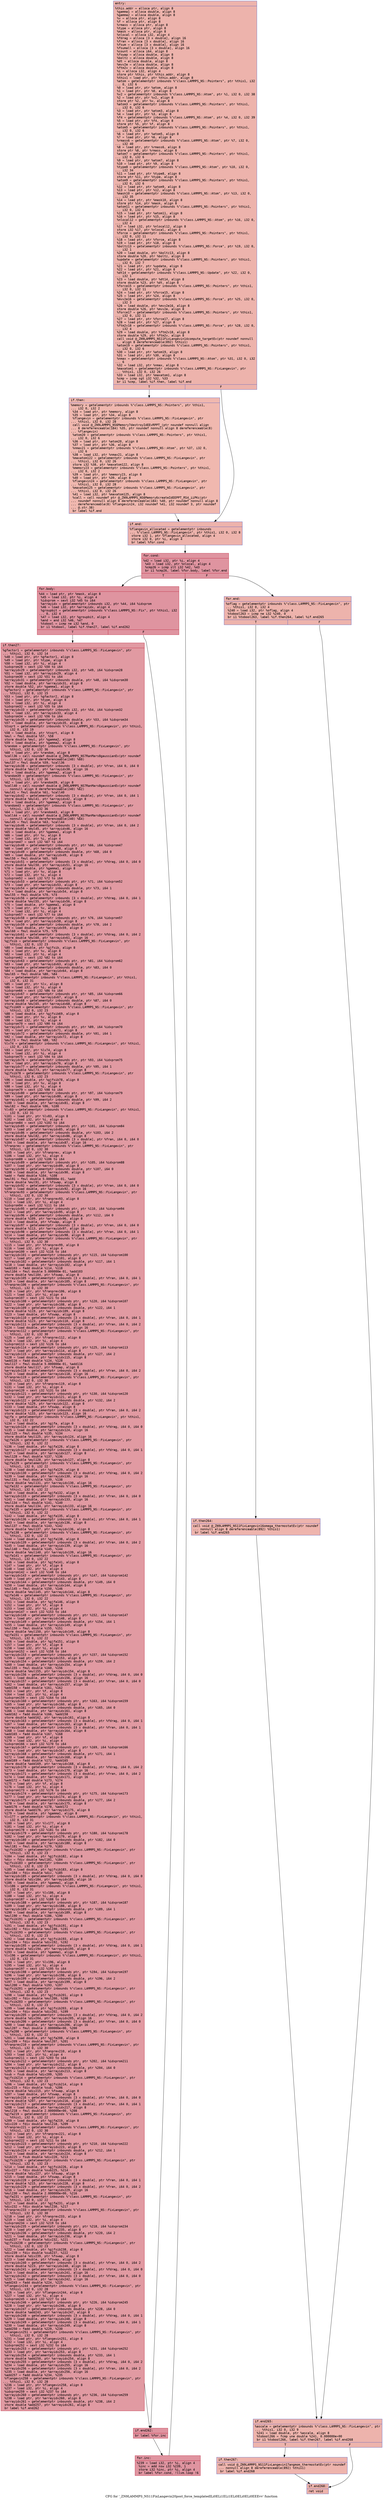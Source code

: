 digraph "CFG for '_ZN9LAMMPS_NS11FixLangevin20post_force_templatedILi0ELi1ELi1ELi0ELi0ELi0EEEvv' function" {
	label="CFG for '_ZN9LAMMPS_NS11FixLangevin20post_force_templatedILi0ELi1ELi1ELi0ELi0ELi0EEEvv' function";

	Node0x55e6b2100680 [shape=record,color="#3d50c3ff", style=filled, fillcolor="#d6524470" fontname="Courier",label="{entry:\l|  %this.addr = alloca ptr, align 8\l  %gamma1 = alloca double, align 8\l  %gamma2 = alloca double, align 8\l  %v = alloca ptr, align 8\l  %f = alloca ptr, align 8\l  %rmass = alloca ptr, align 8\l  %type = alloca ptr, align 8\l  %mask = alloca ptr, align 8\l  %nlocal = alloca i32, align 4\l  %fdrag = alloca [3 x double], align 16\l  %fran = alloca [3 x double], align 16\l  %fsum = alloca [3 x double], align 16\l  %fsumall = alloca [3 x double], align 16\l  %count = alloca i64, align 8\l  %fswap = alloca double, align 8\l  %boltz = alloca double, align 8\l  %dt = alloca double, align 8\l  %mvv2e = alloca double, align 8\l  %ftm2v = alloca double, align 8\l  %i = alloca i32, align 4\l  store ptr %this, ptr %this.addr, align 8\l  %this1 = load ptr, ptr %this.addr, align 8\l  %atom = getelementptr inbounds %\"class.LAMMPS_NS::Pointers\", ptr %this1, i32\l... 0, i32 6\l  %0 = load ptr, ptr %atom, align 8\l  %1 = load ptr, ptr %0, align 8\l  %v2 = getelementptr inbounds %\"class.LAMMPS_NS::Atom\", ptr %1, i32 0, i32 38\l  %2 = load ptr, ptr %v2, align 8\l  store ptr %2, ptr %v, align 8\l  %atom3 = getelementptr inbounds %\"class.LAMMPS_NS::Pointers\", ptr %this1,\l... i32 0, i32 6\l  %3 = load ptr, ptr %atom3, align 8\l  %4 = load ptr, ptr %3, align 8\l  %f4 = getelementptr inbounds %\"class.LAMMPS_NS::Atom\", ptr %4, i32 0, i32 39\l  %5 = load ptr, ptr %f4, align 8\l  store ptr %5, ptr %f, align 8\l  %atom5 = getelementptr inbounds %\"class.LAMMPS_NS::Pointers\", ptr %this1,\l... i32 0, i32 6\l  %6 = load ptr, ptr %atom5, align 8\l  %7 = load ptr, ptr %6, align 8\l  %rmass6 = getelementptr inbounds %\"class.LAMMPS_NS::Atom\", ptr %7, i32 0,\l... i32 40\l  %8 = load ptr, ptr %rmass6, align 8\l  store ptr %8, ptr %rmass, align 8\l  %atom7 = getelementptr inbounds %\"class.LAMMPS_NS::Pointers\", ptr %this1,\l... i32 0, i32 6\l  %9 = load ptr, ptr %atom7, align 8\l  %10 = load ptr, ptr %9, align 8\l  %type8 = getelementptr inbounds %\"class.LAMMPS_NS::Atom\", ptr %10, i32 0,\l... i32 34\l  %11 = load ptr, ptr %type8, align 8\l  store ptr %11, ptr %type, align 8\l  %atom9 = getelementptr inbounds %\"class.LAMMPS_NS::Pointers\", ptr %this1,\l... i32 0, i32 6\l  %12 = load ptr, ptr %atom9, align 8\l  %13 = load ptr, ptr %12, align 8\l  %mask10 = getelementptr inbounds %\"class.LAMMPS_NS::Atom\", ptr %13, i32 0,\l... i32 35\l  %14 = load ptr, ptr %mask10, align 8\l  store ptr %14, ptr %mask, align 8\l  %atom11 = getelementptr inbounds %\"class.LAMMPS_NS::Pointers\", ptr %this1,\l... i32 0, i32 6\l  %15 = load ptr, ptr %atom11, align 8\l  %16 = load ptr, ptr %15, align 8\l  %nlocal12 = getelementptr inbounds %\"class.LAMMPS_NS::Atom\", ptr %16, i32 0,\l... i32 4\l  %17 = load i32, ptr %nlocal12, align 8\l  store i32 %17, ptr %nlocal, align 4\l  %force = getelementptr inbounds %\"class.LAMMPS_NS::Pointers\", ptr %this1,\l... i32 0, i32 11\l  %18 = load ptr, ptr %force, align 8\l  %19 = load ptr, ptr %18, align 8\l  %boltz13 = getelementptr inbounds %\"class.LAMMPS_NS::Force\", ptr %19, i32 0,\l... i32 1\l  %20 = load double, ptr %boltz13, align 8\l  store double %20, ptr %boltz, align 8\l  %update = getelementptr inbounds %\"class.LAMMPS_NS::Pointers\", ptr %this1,\l... i32 0, i32 7\l  %21 = load ptr, ptr %update, align 8\l  %22 = load ptr, ptr %21, align 8\l  %dt14 = getelementptr inbounds %\"class.LAMMPS_NS::Update\", ptr %22, i32 0,\l... i32 1\l  %23 = load double, ptr %dt14, align 8\l  store double %23, ptr %dt, align 8\l  %force15 = getelementptr inbounds %\"class.LAMMPS_NS::Pointers\", ptr %this1,\l... i32 0, i32 11\l  %24 = load ptr, ptr %force15, align 8\l  %25 = load ptr, ptr %24, align 8\l  %mvv2e16 = getelementptr inbounds %\"class.LAMMPS_NS::Force\", ptr %25, i32 0,\l... i32 3\l  %26 = load double, ptr %mvv2e16, align 8\l  store double %26, ptr %mvv2e, align 8\l  %force17 = getelementptr inbounds %\"class.LAMMPS_NS::Pointers\", ptr %this1,\l... i32 0, i32 11\l  %27 = load ptr, ptr %force17, align 8\l  %28 = load ptr, ptr %27, align 8\l  %ftm2v18 = getelementptr inbounds %\"class.LAMMPS_NS::Force\", ptr %28, i32 0,\l... i32 4\l  %29 = load double, ptr %ftm2v18, align 8\l  store double %29, ptr %ftm2v, align 8\l  call void @_ZN9LAMMPS_NS11FixLangevin14compute_targetEv(ptr noundef nonnull\l... align 8 dereferenceable(892) %this1)\l  %atom19 = getelementptr inbounds %\"class.LAMMPS_NS::Pointers\", ptr %this1,\l... i32 0, i32 6\l  %30 = load ptr, ptr %atom19, align 8\l  %31 = load ptr, ptr %30, align 8\l  %nmax = getelementptr inbounds %\"class.LAMMPS_NS::Atom\", ptr %31, i32 0, i32\l... 6\l  %32 = load i32, ptr %nmax, align 8\l  %maxatom1 = getelementptr inbounds %\"class.LAMMPS_NS::FixLangevin\", ptr\l... %this1, i32 0, i32 26\l  %33 = load i32, ptr %maxatom1, align 8\l  %cmp = icmp sgt i32 %32, %33\l  br i1 %cmp, label %if.then, label %if.end\l|{<s0>T|<s1>F}}"];
	Node0x55e6b2100680:s0 -> Node0x55e6b2112b00[tooltip="entry -> if.then\nProbability 50.00%" ];
	Node0x55e6b2100680:s1 -> Node0x55e6b2112b70[tooltip="entry -> if.end\nProbability 50.00%" ];
	Node0x55e6b2112b00 [shape=record,color="#3d50c3ff", style=filled, fillcolor="#dc5d4a70" fontname="Courier",label="{if.then:\l|  %memory = getelementptr inbounds %\"class.LAMMPS_NS::Pointers\", ptr %this1,\l... i32 0, i32 2\l  %34 = load ptr, ptr %memory, align 8\l  %35 = load ptr, ptr %34, align 8\l  %flangevin = getelementptr inbounds %\"class.LAMMPS_NS::FixLangevin\", ptr\l... %this1, i32 0, i32 28\l  call void @_ZN9LAMMPS_NS6Memory7destroyIdEEvRPPT_(ptr noundef nonnull align\l... 8 dereferenceable(184) %35, ptr noundef nonnull align 8 dereferenceable(8)\l... %flangevin)\l  %atom20 = getelementptr inbounds %\"class.LAMMPS_NS::Pointers\", ptr %this1,\l... i32 0, i32 6\l  %36 = load ptr, ptr %atom20, align 8\l  %37 = load ptr, ptr %36, align 8\l  %nmax21 = getelementptr inbounds %\"class.LAMMPS_NS::Atom\", ptr %37, i32 0,\l... i32 6\l  %38 = load i32, ptr %nmax21, align 8\l  %maxatom122 = getelementptr inbounds %\"class.LAMMPS_NS::FixLangevin\", ptr\l... %this1, i32 0, i32 26\l  store i32 %38, ptr %maxatom122, align 8\l  %memory23 = getelementptr inbounds %\"class.LAMMPS_NS::Pointers\", ptr %this1,\l... i32 0, i32 2\l  %39 = load ptr, ptr %memory23, align 8\l  %40 = load ptr, ptr %39, align 8\l  %flangevin24 = getelementptr inbounds %\"class.LAMMPS_NS::FixLangevin\", ptr\l... %this1, i32 0, i32 28\l  %maxatom125 = getelementptr inbounds %\"class.LAMMPS_NS::FixLangevin\", ptr\l... %this1, i32 0, i32 26\l  %41 = load i32, ptr %maxatom125, align 8\l  %call = call noundef ptr @_ZN9LAMMPS_NS6Memory6createIdEEPPT_RS4_iiPKc(ptr\l... noundef nonnull align 8 dereferenceable(184) %40, ptr noundef nonnull align 8\l... dereferenceable(8) %flangevin24, i32 noundef %41, i32 noundef 3, ptr noundef\l... @.str.38)\l  br label %if.end\l}"];
	Node0x55e6b2112b00 -> Node0x55e6b2112b70[tooltip="if.then -> if.end\nProbability 100.00%" ];
	Node0x55e6b2112b70 [shape=record,color="#3d50c3ff", style=filled, fillcolor="#d6524470" fontname="Courier",label="{if.end:\l|  %flangevin_allocated = getelementptr inbounds\l... %\"class.LAMMPS_NS::FixLangevin\", ptr %this1, i32 0, i32 8\l  store i32 1, ptr %flangevin_allocated, align 4\l  store i32 0, ptr %i, align 4\l  br label %for.cond\l}"];
	Node0x55e6b2112b70 -> Node0x55e6b2114170[tooltip="if.end -> for.cond\nProbability 100.00%" ];
	Node0x55e6b2114170 [shape=record,color="#b70d28ff", style=filled, fillcolor="#b70d2870" fontname="Courier",label="{for.cond:\l|  %42 = load i32, ptr %i, align 4\l  %43 = load i32, ptr %nlocal, align 4\l  %cmp26 = icmp slt i32 %42, %43\l  br i1 %cmp26, label %for.body, label %for.end\l|{<s0>T|<s1>F}}"];
	Node0x55e6b2114170:s0 -> Node0x55e6b21143c0[tooltip="for.cond -> for.body\nProbability 96.88%" ];
	Node0x55e6b2114170:s1 -> Node0x55e6b2114410[tooltip="for.cond -> for.end\nProbability 3.12%" ];
	Node0x55e6b21143c0 [shape=record,color="#b70d28ff", style=filled, fillcolor="#b70d2870" fontname="Courier",label="{for.body:\l|  %44 = load ptr, ptr %mask, align 8\l  %45 = load i32, ptr %i, align 4\l  %idxprom = sext i32 %45 to i64\l  %arrayidx = getelementptr inbounds i32, ptr %44, i64 %idxprom\l  %46 = load i32, ptr %arrayidx, align 4\l  %groupbit = getelementptr inbounds %\"class.LAMMPS_NS::Fix\", ptr %this1, i32\l... 0, i32 4\l  %47 = load i32, ptr %groupbit, align 4\l  %and = and i32 %46, %47\l  %tobool = icmp ne i32 %and, 0\l  br i1 %tobool, label %if.then27, label %if.end262\l|{<s0>T|<s1>F}}"];
	Node0x55e6b21143c0:s0 -> Node0x55e6b21152c0[tooltip="for.body -> if.then27\nProbability 62.50%" ];
	Node0x55e6b21143c0:s1 -> Node0x55e6b2115340[tooltip="for.body -> if.end262\nProbability 37.50%" ];
	Node0x55e6b21152c0 [shape=record,color="#b70d28ff", style=filled, fillcolor="#bb1b2c70" fontname="Courier",label="{if.then27:\l|  %gfactor1 = getelementptr inbounds %\"class.LAMMPS_NS::FixLangevin\", ptr\l... %this1, i32 0, i32 14\l  %48 = load ptr, ptr %gfactor1, align 8\l  %49 = load ptr, ptr %type, align 8\l  %50 = load i32, ptr %i, align 4\l  %idxprom28 = sext i32 %50 to i64\l  %arrayidx29 = getelementptr inbounds i32, ptr %49, i64 %idxprom28\l  %51 = load i32, ptr %arrayidx29, align 4\l  %idxprom30 = sext i32 %51 to i64\l  %arrayidx31 = getelementptr inbounds double, ptr %48, i64 %idxprom30\l  %52 = load double, ptr %arrayidx31, align 8\l  store double %52, ptr %gamma1, align 8\l  %gfactor2 = getelementptr inbounds %\"class.LAMMPS_NS::FixLangevin\", ptr\l... %this1, i32 0, i32 15\l  %53 = load ptr, ptr %gfactor2, align 8\l  %54 = load ptr, ptr %type, align 8\l  %55 = load i32, ptr %i, align 4\l  %idxprom32 = sext i32 %55 to i64\l  %arrayidx33 = getelementptr inbounds i32, ptr %54, i64 %idxprom32\l  %56 = load i32, ptr %arrayidx33, align 4\l  %idxprom34 = sext i32 %56 to i64\l  %arrayidx35 = getelementptr inbounds double, ptr %53, i64 %idxprom34\l  %57 = load double, ptr %arrayidx35, align 8\l  %tsqrt = getelementptr inbounds %\"class.LAMMPS_NS::FixLangevin\", ptr %this1,\l... i32 0, i32 19\l  %58 = load double, ptr %tsqrt, align 8\l  %mul = fmul double %57, %58\l  store double %mul, ptr %gamma2, align 8\l  %59 = load double, ptr %gamma2, align 8\l  %random = getelementptr inbounds %\"class.LAMMPS_NS::FixLangevin\", ptr\l... %this1, i32 0, i32 36\l  %60 = load ptr, ptr %random, align 8\l  %call36 = call noundef double @_ZN9LAMMPS_NS7RanMars8gaussianEv(ptr noundef\l... nonnull align 8 dereferenceable(240) %60)\l  %mul37 = fmul double %59, %call36\l  %arrayidx38 = getelementptr inbounds [3 x double], ptr %fran, i64 0, i64 0\l  store double %mul37, ptr %arrayidx38, align 16\l  %61 = load double, ptr %gamma2, align 8\l  %random39 = getelementptr inbounds %\"class.LAMMPS_NS::FixLangevin\", ptr\l... %this1, i32 0, i32 36\l  %62 = load ptr, ptr %random39, align 8\l  %call40 = call noundef double @_ZN9LAMMPS_NS7RanMars8gaussianEv(ptr noundef\l... nonnull align 8 dereferenceable(240) %62)\l  %mul41 = fmul double %61, %call40\l  %arrayidx42 = getelementptr inbounds [3 x double], ptr %fran, i64 0, i64 1\l  store double %mul41, ptr %arrayidx42, align 8\l  %63 = load double, ptr %gamma2, align 8\l  %random43 = getelementptr inbounds %\"class.LAMMPS_NS::FixLangevin\", ptr\l... %this1, i32 0, i32 36\l  %64 = load ptr, ptr %random43, align 8\l  %call44 = call noundef double @_ZN9LAMMPS_NS7RanMars8gaussianEv(ptr noundef\l... nonnull align 8 dereferenceable(240) %64)\l  %mul45 = fmul double %63, %call44\l  %arrayidx46 = getelementptr inbounds [3 x double], ptr %fran, i64 0, i64 2\l  store double %mul45, ptr %arrayidx46, align 16\l  %65 = load double, ptr %gamma1, align 8\l  %66 = load ptr, ptr %v, align 8\l  %67 = load i32, ptr %i, align 4\l  %idxprom47 = sext i32 %67 to i64\l  %arrayidx48 = getelementptr inbounds ptr, ptr %66, i64 %idxprom47\l  %68 = load ptr, ptr %arrayidx48, align 8\l  %arrayidx49 = getelementptr inbounds double, ptr %68, i64 0\l  %69 = load double, ptr %arrayidx49, align 8\l  %mul50 = fmul double %65, %69\l  %arrayidx51 = getelementptr inbounds [3 x double], ptr %fdrag, i64 0, i64 0\l  store double %mul50, ptr %arrayidx51, align 16\l  %70 = load double, ptr %gamma1, align 8\l  %71 = load ptr, ptr %v, align 8\l  %72 = load i32, ptr %i, align 4\l  %idxprom52 = sext i32 %72 to i64\l  %arrayidx53 = getelementptr inbounds ptr, ptr %71, i64 %idxprom52\l  %73 = load ptr, ptr %arrayidx53, align 8\l  %arrayidx54 = getelementptr inbounds double, ptr %73, i64 1\l  %74 = load double, ptr %arrayidx54, align 8\l  %mul55 = fmul double %70, %74\l  %arrayidx56 = getelementptr inbounds [3 x double], ptr %fdrag, i64 0, i64 1\l  store double %mul55, ptr %arrayidx56, align 8\l  %75 = load double, ptr %gamma1, align 8\l  %76 = load ptr, ptr %v, align 8\l  %77 = load i32, ptr %i, align 4\l  %idxprom57 = sext i32 %77 to i64\l  %arrayidx58 = getelementptr inbounds ptr, ptr %76, i64 %idxprom57\l  %78 = load ptr, ptr %arrayidx58, align 8\l  %arrayidx59 = getelementptr inbounds double, ptr %78, i64 2\l  %79 = load double, ptr %arrayidx59, align 8\l  %mul60 = fmul double %75, %79\l  %arrayidx61 = getelementptr inbounds [3 x double], ptr %fdrag, i64 0, i64 2\l  store double %mul60, ptr %arrayidx61, align 16\l  %gjfsib = getelementptr inbounds %\"class.LAMMPS_NS::FixLangevin\", ptr\l... %this1, i32 0, i32 23\l  %80 = load double, ptr %gjfsib, align 8\l  %81 = load ptr, ptr %v, align 8\l  %82 = load i32, ptr %i, align 4\l  %idxprom62 = sext i32 %82 to i64\l  %arrayidx63 = getelementptr inbounds ptr, ptr %81, i64 %idxprom62\l  %83 = load ptr, ptr %arrayidx63, align 8\l  %arrayidx64 = getelementptr inbounds double, ptr %83, i64 0\l  %84 = load double, ptr %arrayidx64, align 8\l  %mul65 = fmul double %80, %84\l  %lv = getelementptr inbounds %\"class.LAMMPS_NS::FixLangevin\", ptr %this1,\l... i32 0, i32 31\l  %85 = load ptr, ptr %lv, align 8\l  %86 = load i32, ptr %i, align 4\l  %idxprom66 = sext i32 %86 to i64\l  %arrayidx67 = getelementptr inbounds ptr, ptr %85, i64 %idxprom66\l  %87 = load ptr, ptr %arrayidx67, align 8\l  %arrayidx68 = getelementptr inbounds double, ptr %87, i64 0\l  store double %mul65, ptr %arrayidx68, align 8\l  %gjfsib69 = getelementptr inbounds %\"class.LAMMPS_NS::FixLangevin\", ptr\l... %this1, i32 0, i32 23\l  %88 = load double, ptr %gjfsib69, align 8\l  %89 = load ptr, ptr %v, align 8\l  %90 = load i32, ptr %i, align 4\l  %idxprom70 = sext i32 %90 to i64\l  %arrayidx71 = getelementptr inbounds ptr, ptr %89, i64 %idxprom70\l  %91 = load ptr, ptr %arrayidx71, align 8\l  %arrayidx72 = getelementptr inbounds double, ptr %91, i64 1\l  %92 = load double, ptr %arrayidx72, align 8\l  %mul73 = fmul double %88, %92\l  %lv74 = getelementptr inbounds %\"class.LAMMPS_NS::FixLangevin\", ptr %this1,\l... i32 0, i32 31\l  %93 = load ptr, ptr %lv74, align 8\l  %94 = load i32, ptr %i, align 4\l  %idxprom75 = sext i32 %94 to i64\l  %arrayidx76 = getelementptr inbounds ptr, ptr %93, i64 %idxprom75\l  %95 = load ptr, ptr %arrayidx76, align 8\l  %arrayidx77 = getelementptr inbounds double, ptr %95, i64 1\l  store double %mul73, ptr %arrayidx77, align 8\l  %gjfsib78 = getelementptr inbounds %\"class.LAMMPS_NS::FixLangevin\", ptr\l... %this1, i32 0, i32 23\l  %96 = load double, ptr %gjfsib78, align 8\l  %97 = load ptr, ptr %v, align 8\l  %98 = load i32, ptr %i, align 4\l  %idxprom79 = sext i32 %98 to i64\l  %arrayidx80 = getelementptr inbounds ptr, ptr %97, i64 %idxprom79\l  %99 = load ptr, ptr %arrayidx80, align 8\l  %arrayidx81 = getelementptr inbounds double, ptr %99, i64 2\l  %100 = load double, ptr %arrayidx81, align 8\l  %mul82 = fmul double %96, %100\l  %lv83 = getelementptr inbounds %\"class.LAMMPS_NS::FixLangevin\", ptr %this1,\l... i32 0, i32 31\l  %101 = load ptr, ptr %lv83, align 8\l  %102 = load i32, ptr %i, align 4\l  %idxprom84 = sext i32 %102 to i64\l  %arrayidx85 = getelementptr inbounds ptr, ptr %101, i64 %idxprom84\l  %103 = load ptr, ptr %arrayidx85, align 8\l  %arrayidx86 = getelementptr inbounds double, ptr %103, i64 2\l  store double %mul82, ptr %arrayidx86, align 8\l  %arrayidx87 = getelementptr inbounds [3 x double], ptr %fran, i64 0, i64 0\l  %104 = load double, ptr %arrayidx87, align 16\l  %franprev = getelementptr inbounds %\"class.LAMMPS_NS::FixLangevin\", ptr\l... %this1, i32 0, i32 30\l  %105 = load ptr, ptr %franprev, align 8\l  %106 = load i32, ptr %i, align 4\l  %idxprom88 = sext i32 %106 to i64\l  %arrayidx89 = getelementptr inbounds ptr, ptr %105, i64 %idxprom88\l  %107 = load ptr, ptr %arrayidx89, align 8\l  %arrayidx90 = getelementptr inbounds double, ptr %107, i64 0\l  %108 = load double, ptr %arrayidx90, align 8\l  %add = fadd double %104, %108\l  %mul91 = fmul double 5.000000e-01, %add\l  store double %mul91, ptr %fswap, align 8\l  %arrayidx92 = getelementptr inbounds [3 x double], ptr %fran, i64 0, i64 0\l  %109 = load double, ptr %arrayidx92, align 16\l  %franprev93 = getelementptr inbounds %\"class.LAMMPS_NS::FixLangevin\", ptr\l... %this1, i32 0, i32 30\l  %110 = load ptr, ptr %franprev93, align 8\l  %111 = load i32, ptr %i, align 4\l  %idxprom94 = sext i32 %111 to i64\l  %arrayidx95 = getelementptr inbounds ptr, ptr %110, i64 %idxprom94\l  %112 = load ptr, ptr %arrayidx95, align 8\l  %arrayidx96 = getelementptr inbounds double, ptr %112, i64 0\l  store double %109, ptr %arrayidx96, align 8\l  %113 = load double, ptr %fswap, align 8\l  %arrayidx97 = getelementptr inbounds [3 x double], ptr %fran, i64 0, i64 0\l  store double %113, ptr %arrayidx97, align 16\l  %arrayidx98 = getelementptr inbounds [3 x double], ptr %fran, i64 0, i64 1\l  %114 = load double, ptr %arrayidx98, align 8\l  %franprev99 = getelementptr inbounds %\"class.LAMMPS_NS::FixLangevin\", ptr\l... %this1, i32 0, i32 30\l  %115 = load ptr, ptr %franprev99, align 8\l  %116 = load i32, ptr %i, align 4\l  %idxprom100 = sext i32 %116 to i64\l  %arrayidx101 = getelementptr inbounds ptr, ptr %115, i64 %idxprom100\l  %117 = load ptr, ptr %arrayidx101, align 8\l  %arrayidx102 = getelementptr inbounds double, ptr %117, i64 1\l  %118 = load double, ptr %arrayidx102, align 8\l  %add103 = fadd double %114, %118\l  %mul104 = fmul double 5.000000e-01, %add103\l  store double %mul104, ptr %fswap, align 8\l  %arrayidx105 = getelementptr inbounds [3 x double], ptr %fran, i64 0, i64 1\l  %119 = load double, ptr %arrayidx105, align 8\l  %franprev106 = getelementptr inbounds %\"class.LAMMPS_NS::FixLangevin\", ptr\l... %this1, i32 0, i32 30\l  %120 = load ptr, ptr %franprev106, align 8\l  %121 = load i32, ptr %i, align 4\l  %idxprom107 = sext i32 %121 to i64\l  %arrayidx108 = getelementptr inbounds ptr, ptr %120, i64 %idxprom107\l  %122 = load ptr, ptr %arrayidx108, align 8\l  %arrayidx109 = getelementptr inbounds double, ptr %122, i64 1\l  store double %119, ptr %arrayidx109, align 8\l  %123 = load double, ptr %fswap, align 8\l  %arrayidx110 = getelementptr inbounds [3 x double], ptr %fran, i64 0, i64 1\l  store double %123, ptr %arrayidx110, align 8\l  %arrayidx111 = getelementptr inbounds [3 x double], ptr %fran, i64 0, i64 2\l  %124 = load double, ptr %arrayidx111, align 16\l  %franprev112 = getelementptr inbounds %\"class.LAMMPS_NS::FixLangevin\", ptr\l... %this1, i32 0, i32 30\l  %125 = load ptr, ptr %franprev112, align 8\l  %126 = load i32, ptr %i, align 4\l  %idxprom113 = sext i32 %126 to i64\l  %arrayidx114 = getelementptr inbounds ptr, ptr %125, i64 %idxprom113\l  %127 = load ptr, ptr %arrayidx114, align 8\l  %arrayidx115 = getelementptr inbounds double, ptr %127, i64 2\l  %128 = load double, ptr %arrayidx115, align 8\l  %add116 = fadd double %124, %128\l  %mul117 = fmul double 5.000000e-01, %add116\l  store double %mul117, ptr %fswap, align 8\l  %arrayidx118 = getelementptr inbounds [3 x double], ptr %fran, i64 0, i64 2\l  %129 = load double, ptr %arrayidx118, align 16\l  %franprev119 = getelementptr inbounds %\"class.LAMMPS_NS::FixLangevin\", ptr\l... %this1, i32 0, i32 30\l  %130 = load ptr, ptr %franprev119, align 8\l  %131 = load i32, ptr %i, align 4\l  %idxprom120 = sext i32 %131 to i64\l  %arrayidx121 = getelementptr inbounds ptr, ptr %130, i64 %idxprom120\l  %132 = load ptr, ptr %arrayidx121, align 8\l  %arrayidx122 = getelementptr inbounds double, ptr %132, i64 2\l  store double %129, ptr %arrayidx122, align 8\l  %133 = load double, ptr %fswap, align 8\l  %arrayidx123 = getelementptr inbounds [3 x double], ptr %fran, i64 0, i64 2\l  store double %133, ptr %arrayidx123, align 16\l  %gjfa = getelementptr inbounds %\"class.LAMMPS_NS::FixLangevin\", ptr %this1,\l... i32 0, i32 22\l  %134 = load double, ptr %gjfa, align 8\l  %arrayidx124 = getelementptr inbounds [3 x double], ptr %fdrag, i64 0, i64 0\l  %135 = load double, ptr %arrayidx124, align 16\l  %mul125 = fmul double %135, %134\l  store double %mul125, ptr %arrayidx124, align 16\l  %gjfa126 = getelementptr inbounds %\"class.LAMMPS_NS::FixLangevin\", ptr\l... %this1, i32 0, i32 22\l  %136 = load double, ptr %gjfa126, align 8\l  %arrayidx127 = getelementptr inbounds [3 x double], ptr %fdrag, i64 0, i64 1\l  %137 = load double, ptr %arrayidx127, align 8\l  %mul128 = fmul double %137, %136\l  store double %mul128, ptr %arrayidx127, align 8\l  %gjfa129 = getelementptr inbounds %\"class.LAMMPS_NS::FixLangevin\", ptr\l... %this1, i32 0, i32 22\l  %138 = load double, ptr %gjfa129, align 8\l  %arrayidx130 = getelementptr inbounds [3 x double], ptr %fdrag, i64 0, i64 2\l  %139 = load double, ptr %arrayidx130, align 16\l  %mul131 = fmul double %139, %138\l  store double %mul131, ptr %arrayidx130, align 16\l  %gjfa132 = getelementptr inbounds %\"class.LAMMPS_NS::FixLangevin\", ptr\l... %this1, i32 0, i32 22\l  %140 = load double, ptr %gjfa132, align 8\l  %arrayidx133 = getelementptr inbounds [3 x double], ptr %fran, i64 0, i64 0\l  %141 = load double, ptr %arrayidx133, align 16\l  %mul134 = fmul double %141, %140\l  store double %mul134, ptr %arrayidx133, align 16\l  %gjfa135 = getelementptr inbounds %\"class.LAMMPS_NS::FixLangevin\", ptr\l... %this1, i32 0, i32 22\l  %142 = load double, ptr %gjfa135, align 8\l  %arrayidx136 = getelementptr inbounds [3 x double], ptr %fran, i64 0, i64 1\l  %143 = load double, ptr %arrayidx136, align 8\l  %mul137 = fmul double %143, %142\l  store double %mul137, ptr %arrayidx136, align 8\l  %gjfa138 = getelementptr inbounds %\"class.LAMMPS_NS::FixLangevin\", ptr\l... %this1, i32 0, i32 22\l  %144 = load double, ptr %gjfa138, align 8\l  %arrayidx139 = getelementptr inbounds [3 x double], ptr %fran, i64 0, i64 2\l  %145 = load double, ptr %arrayidx139, align 16\l  %mul140 = fmul double %145, %144\l  store double %mul140, ptr %arrayidx139, align 16\l  %gjfa141 = getelementptr inbounds %\"class.LAMMPS_NS::FixLangevin\", ptr\l... %this1, i32 0, i32 22\l  %146 = load double, ptr %gjfa141, align 8\l  %147 = load ptr, ptr %f, align 8\l  %148 = load i32, ptr %i, align 4\l  %idxprom142 = sext i32 %148 to i64\l  %arrayidx143 = getelementptr inbounds ptr, ptr %147, i64 %idxprom142\l  %149 = load ptr, ptr %arrayidx143, align 8\l  %arrayidx144 = getelementptr inbounds double, ptr %149, i64 0\l  %150 = load double, ptr %arrayidx144, align 8\l  %mul145 = fmul double %150, %146\l  store double %mul145, ptr %arrayidx144, align 8\l  %gjfa146 = getelementptr inbounds %\"class.LAMMPS_NS::FixLangevin\", ptr\l... %this1, i32 0, i32 22\l  %151 = load double, ptr %gjfa146, align 8\l  %152 = load ptr, ptr %f, align 8\l  %153 = load i32, ptr %i, align 4\l  %idxprom147 = sext i32 %153 to i64\l  %arrayidx148 = getelementptr inbounds ptr, ptr %152, i64 %idxprom147\l  %154 = load ptr, ptr %arrayidx148, align 8\l  %arrayidx149 = getelementptr inbounds double, ptr %154, i64 1\l  %155 = load double, ptr %arrayidx149, align 8\l  %mul150 = fmul double %155, %151\l  store double %mul150, ptr %arrayidx149, align 8\l  %gjfa151 = getelementptr inbounds %\"class.LAMMPS_NS::FixLangevin\", ptr\l... %this1, i32 0, i32 22\l  %156 = load double, ptr %gjfa151, align 8\l  %157 = load ptr, ptr %f, align 8\l  %158 = load i32, ptr %i, align 4\l  %idxprom152 = sext i32 %158 to i64\l  %arrayidx153 = getelementptr inbounds ptr, ptr %157, i64 %idxprom152\l  %159 = load ptr, ptr %arrayidx153, align 8\l  %arrayidx154 = getelementptr inbounds double, ptr %159, i64 2\l  %160 = load double, ptr %arrayidx154, align 8\l  %mul155 = fmul double %160, %156\l  store double %mul155, ptr %arrayidx154, align 8\l  %arrayidx156 = getelementptr inbounds [3 x double], ptr %fdrag, i64 0, i64 0\l  %161 = load double, ptr %arrayidx156, align 16\l  %arrayidx157 = getelementptr inbounds [3 x double], ptr %fran, i64 0, i64 0\l  %162 = load double, ptr %arrayidx157, align 16\l  %add158 = fadd double %161, %162\l  %163 = load ptr, ptr %f, align 8\l  %164 = load i32, ptr %i, align 4\l  %idxprom159 = sext i32 %164 to i64\l  %arrayidx160 = getelementptr inbounds ptr, ptr %163, i64 %idxprom159\l  %165 = load ptr, ptr %arrayidx160, align 8\l  %arrayidx161 = getelementptr inbounds double, ptr %165, i64 0\l  %166 = load double, ptr %arrayidx161, align 8\l  %add162 = fadd double %166, %add158\l  store double %add162, ptr %arrayidx161, align 8\l  %arrayidx163 = getelementptr inbounds [3 x double], ptr %fdrag, i64 0, i64 1\l  %167 = load double, ptr %arrayidx163, align 8\l  %arrayidx164 = getelementptr inbounds [3 x double], ptr %fran, i64 0, i64 1\l  %168 = load double, ptr %arrayidx164, align 8\l  %add165 = fadd double %167, %168\l  %169 = load ptr, ptr %f, align 8\l  %170 = load i32, ptr %i, align 4\l  %idxprom166 = sext i32 %170 to i64\l  %arrayidx167 = getelementptr inbounds ptr, ptr %169, i64 %idxprom166\l  %171 = load ptr, ptr %arrayidx167, align 8\l  %arrayidx168 = getelementptr inbounds double, ptr %171, i64 1\l  %172 = load double, ptr %arrayidx168, align 8\l  %add169 = fadd double %172, %add165\l  store double %add169, ptr %arrayidx168, align 8\l  %arrayidx170 = getelementptr inbounds [3 x double], ptr %fdrag, i64 0, i64 2\l  %173 = load double, ptr %arrayidx170, align 16\l  %arrayidx171 = getelementptr inbounds [3 x double], ptr %fran, i64 0, i64 2\l  %174 = load double, ptr %arrayidx171, align 16\l  %add172 = fadd double %173, %174\l  %175 = load ptr, ptr %f, align 8\l  %176 = load i32, ptr %i, align 4\l  %idxprom173 = sext i32 %176 to i64\l  %arrayidx174 = getelementptr inbounds ptr, ptr %175, i64 %idxprom173\l  %177 = load ptr, ptr %arrayidx174, align 8\l  %arrayidx175 = getelementptr inbounds double, ptr %177, i64 2\l  %178 = load double, ptr %arrayidx175, align 8\l  %add176 = fadd double %178, %add172\l  store double %add176, ptr %arrayidx175, align 8\l  %179 = load double, ptr %gamma1, align 8\l  %lv177 = getelementptr inbounds %\"class.LAMMPS_NS::FixLangevin\", ptr %this1,\l... i32 0, i32 31\l  %180 = load ptr, ptr %lv177, align 8\l  %181 = load i32, ptr %i, align 4\l  %idxprom178 = sext i32 %181 to i64\l  %arrayidx179 = getelementptr inbounds ptr, ptr %180, i64 %idxprom178\l  %182 = load ptr, ptr %arrayidx179, align 8\l  %arrayidx180 = getelementptr inbounds double, ptr %182, i64 0\l  %183 = load double, ptr %arrayidx180, align 8\l  %mul181 = fmul double %179, %183\l  %gjfsib182 = getelementptr inbounds %\"class.LAMMPS_NS::FixLangevin\", ptr\l... %this1, i32 0, i32 23\l  %184 = load double, ptr %gjfsib182, align 8\l  %div = fdiv double %mul181, %184\l  %gjfsib183 = getelementptr inbounds %\"class.LAMMPS_NS::FixLangevin\", ptr\l... %this1, i32 0, i32 23\l  %185 = load double, ptr %gjfsib183, align 8\l  %div184 = fdiv double %div, %185\l  %arrayidx185 = getelementptr inbounds [3 x double], ptr %fdrag, i64 0, i64 0\l  store double %div184, ptr %arrayidx185, align 16\l  %186 = load double, ptr %gamma1, align 8\l  %lv186 = getelementptr inbounds %\"class.LAMMPS_NS::FixLangevin\", ptr %this1,\l... i32 0, i32 31\l  %187 = load ptr, ptr %lv186, align 8\l  %188 = load i32, ptr %i, align 4\l  %idxprom187 = sext i32 %188 to i64\l  %arrayidx188 = getelementptr inbounds ptr, ptr %187, i64 %idxprom187\l  %189 = load ptr, ptr %arrayidx188, align 8\l  %arrayidx189 = getelementptr inbounds double, ptr %189, i64 1\l  %190 = load double, ptr %arrayidx189, align 8\l  %mul190 = fmul double %186, %190\l  %gjfsib191 = getelementptr inbounds %\"class.LAMMPS_NS::FixLangevin\", ptr\l... %this1, i32 0, i32 23\l  %191 = load double, ptr %gjfsib191, align 8\l  %div192 = fdiv double %mul190, %191\l  %gjfsib193 = getelementptr inbounds %\"class.LAMMPS_NS::FixLangevin\", ptr\l... %this1, i32 0, i32 23\l  %192 = load double, ptr %gjfsib193, align 8\l  %div194 = fdiv double %div192, %192\l  %arrayidx195 = getelementptr inbounds [3 x double], ptr %fdrag, i64 0, i64 1\l  store double %div194, ptr %arrayidx195, align 8\l  %193 = load double, ptr %gamma1, align 8\l  %lv196 = getelementptr inbounds %\"class.LAMMPS_NS::FixLangevin\", ptr %this1,\l... i32 0, i32 31\l  %194 = load ptr, ptr %lv196, align 8\l  %195 = load i32, ptr %i, align 4\l  %idxprom197 = sext i32 %195 to i64\l  %arrayidx198 = getelementptr inbounds ptr, ptr %194, i64 %idxprom197\l  %196 = load ptr, ptr %arrayidx198, align 8\l  %arrayidx199 = getelementptr inbounds double, ptr %196, i64 2\l  %197 = load double, ptr %arrayidx199, align 8\l  %mul200 = fmul double %193, %197\l  %gjfsib201 = getelementptr inbounds %\"class.LAMMPS_NS::FixLangevin\", ptr\l... %this1, i32 0, i32 23\l  %198 = load double, ptr %gjfsib201, align 8\l  %div202 = fdiv double %mul200, %198\l  %gjfsib203 = getelementptr inbounds %\"class.LAMMPS_NS::FixLangevin\", ptr\l... %this1, i32 0, i32 23\l  %199 = load double, ptr %gjfsib203, align 8\l  %div204 = fdiv double %div202, %199\l  %arrayidx205 = getelementptr inbounds [3 x double], ptr %fdrag, i64 0, i64 2\l  store double %div204, ptr %arrayidx205, align 16\l  %arrayidx206 = getelementptr inbounds [3 x double], ptr %fran, i64 0, i64 0\l  %200 = load double, ptr %arrayidx206, align 16\l  %mul207 = fmul double 2.000000e+00, %200\l  %gjfa208 = getelementptr inbounds %\"class.LAMMPS_NS::FixLangevin\", ptr\l... %this1, i32 0, i32 22\l  %201 = load double, ptr %gjfa208, align 8\l  %div209 = fdiv double %mul207, %201\l  %franprev210 = getelementptr inbounds %\"class.LAMMPS_NS::FixLangevin\", ptr\l... %this1, i32 0, i32 30\l  %202 = load ptr, ptr %franprev210, align 8\l  %203 = load i32, ptr %i, align 4\l  %idxprom211 = sext i32 %203 to i64\l  %arrayidx212 = getelementptr inbounds ptr, ptr %202, i64 %idxprom211\l  %204 = load ptr, ptr %arrayidx212, align 8\l  %arrayidx213 = getelementptr inbounds double, ptr %204, i64 0\l  %205 = load double, ptr %arrayidx213, align 8\l  %sub = fsub double %div209, %205\l  %gjfsib214 = getelementptr inbounds %\"class.LAMMPS_NS::FixLangevin\", ptr\l... %this1, i32 0, i32 23\l  %206 = load double, ptr %gjfsib214, align 8\l  %div215 = fdiv double %sub, %206\l  store double %div215, ptr %fswap, align 8\l  %207 = load double, ptr %fswap, align 8\l  %arrayidx216 = getelementptr inbounds [3 x double], ptr %fran, i64 0, i64 0\l  store double %207, ptr %arrayidx216, align 16\l  %arrayidx217 = getelementptr inbounds [3 x double], ptr %fran, i64 0, i64 1\l  %208 = load double, ptr %arrayidx217, align 8\l  %mul218 = fmul double 2.000000e+00, %208\l  %gjfa219 = getelementptr inbounds %\"class.LAMMPS_NS::FixLangevin\", ptr\l... %this1, i32 0, i32 22\l  %209 = load double, ptr %gjfa219, align 8\l  %div220 = fdiv double %mul218, %209\l  %franprev221 = getelementptr inbounds %\"class.LAMMPS_NS::FixLangevin\", ptr\l... %this1, i32 0, i32 30\l  %210 = load ptr, ptr %franprev221, align 8\l  %211 = load i32, ptr %i, align 4\l  %idxprom222 = sext i32 %211 to i64\l  %arrayidx223 = getelementptr inbounds ptr, ptr %210, i64 %idxprom222\l  %212 = load ptr, ptr %arrayidx223, align 8\l  %arrayidx224 = getelementptr inbounds double, ptr %212, i64 1\l  %213 = load double, ptr %arrayidx224, align 8\l  %sub225 = fsub double %div220, %213\l  %gjfsib226 = getelementptr inbounds %\"class.LAMMPS_NS::FixLangevin\", ptr\l... %this1, i32 0, i32 23\l  %214 = load double, ptr %gjfsib226, align 8\l  %div227 = fdiv double %sub225, %214\l  store double %div227, ptr %fswap, align 8\l  %215 = load double, ptr %fswap, align 8\l  %arrayidx228 = getelementptr inbounds [3 x double], ptr %fran, i64 0, i64 1\l  store double %215, ptr %arrayidx228, align 8\l  %arrayidx229 = getelementptr inbounds [3 x double], ptr %fran, i64 0, i64 2\l  %216 = load double, ptr %arrayidx229, align 16\l  %mul230 = fmul double 2.000000e+00, %216\l  %gjfa231 = getelementptr inbounds %\"class.LAMMPS_NS::FixLangevin\", ptr\l... %this1, i32 0, i32 22\l  %217 = load double, ptr %gjfa231, align 8\l  %div232 = fdiv double %mul230, %217\l  %franprev233 = getelementptr inbounds %\"class.LAMMPS_NS::FixLangevin\", ptr\l... %this1, i32 0, i32 30\l  %218 = load ptr, ptr %franprev233, align 8\l  %219 = load i32, ptr %i, align 4\l  %idxprom234 = sext i32 %219 to i64\l  %arrayidx235 = getelementptr inbounds ptr, ptr %218, i64 %idxprom234\l  %220 = load ptr, ptr %arrayidx235, align 8\l  %arrayidx236 = getelementptr inbounds double, ptr %220, i64 2\l  %221 = load double, ptr %arrayidx236, align 8\l  %sub237 = fsub double %div232, %221\l  %gjfsib238 = getelementptr inbounds %\"class.LAMMPS_NS::FixLangevin\", ptr\l... %this1, i32 0, i32 23\l  %222 = load double, ptr %gjfsib238, align 8\l  %div239 = fdiv double %sub237, %222\l  store double %div239, ptr %fswap, align 8\l  %223 = load double, ptr %fswap, align 8\l  %arrayidx240 = getelementptr inbounds [3 x double], ptr %fran, i64 0, i64 2\l  store double %223, ptr %arrayidx240, align 16\l  %arrayidx241 = getelementptr inbounds [3 x double], ptr %fdrag, i64 0, i64 0\l  %224 = load double, ptr %arrayidx241, align 16\l  %arrayidx242 = getelementptr inbounds [3 x double], ptr %fran, i64 0, i64 0\l  %225 = load double, ptr %arrayidx242, align 16\l  %add243 = fadd double %224, %225\l  %flangevin244 = getelementptr inbounds %\"class.LAMMPS_NS::FixLangevin\", ptr\l... %this1, i32 0, i32 28\l  %226 = load ptr, ptr %flangevin244, align 8\l  %227 = load i32, ptr %i, align 4\l  %idxprom245 = sext i32 %227 to i64\l  %arrayidx246 = getelementptr inbounds ptr, ptr %226, i64 %idxprom245\l  %228 = load ptr, ptr %arrayidx246, align 8\l  %arrayidx247 = getelementptr inbounds double, ptr %228, i64 0\l  store double %add243, ptr %arrayidx247, align 8\l  %arrayidx248 = getelementptr inbounds [3 x double], ptr %fdrag, i64 0, i64 1\l  %229 = load double, ptr %arrayidx248, align 8\l  %arrayidx249 = getelementptr inbounds [3 x double], ptr %fran, i64 0, i64 1\l  %230 = load double, ptr %arrayidx249, align 8\l  %add250 = fadd double %229, %230\l  %flangevin251 = getelementptr inbounds %\"class.LAMMPS_NS::FixLangevin\", ptr\l... %this1, i32 0, i32 28\l  %231 = load ptr, ptr %flangevin251, align 8\l  %232 = load i32, ptr %i, align 4\l  %idxprom252 = sext i32 %232 to i64\l  %arrayidx253 = getelementptr inbounds ptr, ptr %231, i64 %idxprom252\l  %233 = load ptr, ptr %arrayidx253, align 8\l  %arrayidx254 = getelementptr inbounds double, ptr %233, i64 1\l  store double %add250, ptr %arrayidx254, align 8\l  %arrayidx255 = getelementptr inbounds [3 x double], ptr %fdrag, i64 0, i64 2\l  %234 = load double, ptr %arrayidx255, align 16\l  %arrayidx256 = getelementptr inbounds [3 x double], ptr %fran, i64 0, i64 2\l  %235 = load double, ptr %arrayidx256, align 16\l  %add257 = fadd double %234, %235\l  %flangevin258 = getelementptr inbounds %\"class.LAMMPS_NS::FixLangevin\", ptr\l... %this1, i32 0, i32 28\l  %236 = load ptr, ptr %flangevin258, align 8\l  %237 = load i32, ptr %i, align 4\l  %idxprom259 = sext i32 %237 to i64\l  %arrayidx260 = getelementptr inbounds ptr, ptr %236, i64 %idxprom259\l  %238 = load ptr, ptr %arrayidx260, align 8\l  %arrayidx261 = getelementptr inbounds double, ptr %238, i64 2\l  store double %add257, ptr %arrayidx261, align 8\l  br label %if.end262\l}"];
	Node0x55e6b21152c0 -> Node0x55e6b2115340[tooltip="if.then27 -> if.end262\nProbability 100.00%" ];
	Node0x55e6b2115340 [shape=record,color="#b70d28ff", style=filled, fillcolor="#b70d2870" fontname="Courier",label="{if.end262:\l|  br label %for.inc\l}"];
	Node0x55e6b2115340 -> Node0x55e6b212bf40[tooltip="if.end262 -> for.inc\nProbability 100.00%" ];
	Node0x55e6b212bf40 [shape=record,color="#b70d28ff", style=filled, fillcolor="#b70d2870" fontname="Courier",label="{for.inc:\l|  %239 = load i32, ptr %i, align 4\l  %inc = add nsw i32 %239, 1\l  store i32 %inc, ptr %i, align 4\l  br label %for.cond, !llvm.loop !6\l}"];
	Node0x55e6b212bf40 -> Node0x55e6b2114170[tooltip="for.inc -> for.cond\nProbability 100.00%" ];
	Node0x55e6b2114410 [shape=record,color="#3d50c3ff", style=filled, fillcolor="#d6524470" fontname="Courier",label="{for.end:\l|  %oflag = getelementptr inbounds %\"class.LAMMPS_NS::FixLangevin\", ptr\l... %this1, i32 0, i32 4\l  %240 = load i32, ptr %oflag, align 4\l  %tobool263 = icmp ne i32 %240, 0\l  br i1 %tobool263, label %if.then264, label %if.end265\l|{<s0>T|<s1>F}}"];
	Node0x55e6b2114410:s0 -> Node0x55e6b212c550[tooltip="for.end -> if.then264\nProbability 62.50%" ];
	Node0x55e6b2114410:s1 -> Node0x55e6b212c5d0[tooltip="for.end -> if.end265\nProbability 37.50%" ];
	Node0x55e6b212c550 [shape=record,color="#3d50c3ff", style=filled, fillcolor="#d8564670" fontname="Courier",label="{if.then264:\l|  call void @_ZN9LAMMPS_NS11FixLangevin16omega_thermostatEv(ptr noundef\l... nonnull align 8 dereferenceable(892) %this1)\l  br label %if.end265\l}"];
	Node0x55e6b212c550 -> Node0x55e6b212c5d0[tooltip="if.then264 -> if.end265\nProbability 100.00%" ];
	Node0x55e6b212c5d0 [shape=record,color="#3d50c3ff", style=filled, fillcolor="#d6524470" fontname="Courier",label="{if.end265:\l|  %ascale = getelementptr inbounds %\"class.LAMMPS_NS::FixLangevin\", ptr\l... %this1, i32 0, i32 9\l  %241 = load double, ptr %ascale, align 8\l  %tobool266 = fcmp une double %241, 0.000000e+00\l  br i1 %tobool266, label %if.then267, label %if.end268\l|{<s0>T|<s1>F}}"];
	Node0x55e6b212c5d0:s0 -> Node0x55e6b212cb00[tooltip="if.end265 -> if.then267\nProbability 62.50%" ];
	Node0x55e6b212c5d0:s1 -> Node0x55e6b212cb80[tooltip="if.end265 -> if.end268\nProbability 37.50%" ];
	Node0x55e6b212cb00 [shape=record,color="#3d50c3ff", style=filled, fillcolor="#d8564670" fontname="Courier",label="{if.then267:\l|  call void @_ZN9LAMMPS_NS11FixLangevin17angmom_thermostatEv(ptr noundef\l... nonnull align 8 dereferenceable(892) %this1)\l  br label %if.end268\l}"];
	Node0x55e6b212cb00 -> Node0x55e6b212cb80[tooltip="if.then267 -> if.end268\nProbability 100.00%" ];
	Node0x55e6b212cb80 [shape=record,color="#3d50c3ff", style=filled, fillcolor="#d6524470" fontname="Courier",label="{if.end268:\l|  ret void\l}"];
}
